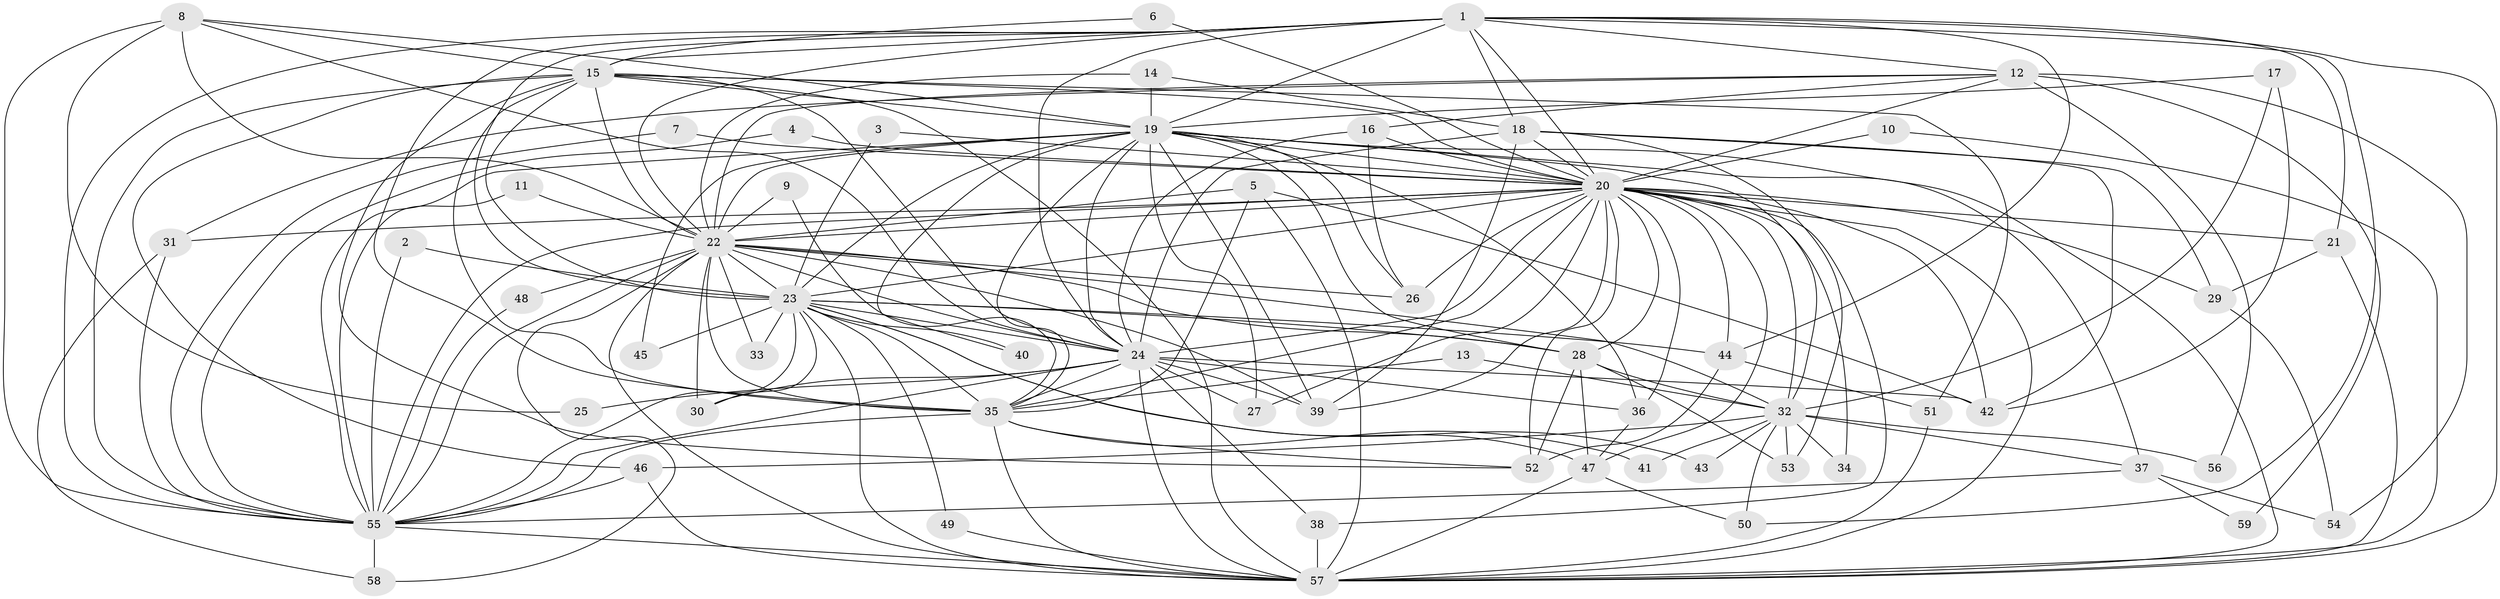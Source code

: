 // original degree distribution, {22: 0.017094017094017096, 14: 0.008547008547008548, 13: 0.008547008547008548, 21: 0.008547008547008548, 15: 0.008547008547008548, 26: 0.008547008547008548, 19: 0.017094017094017096, 34: 0.008547008547008548, 6: 0.017094017094017096, 2: 0.47863247863247865, 5: 0.02564102564102564, 3: 0.21367521367521367, 4: 0.1452991452991453, 7: 0.008547008547008548, 8: 0.02564102564102564}
// Generated by graph-tools (version 1.1) at 2025/49/03/09/25 03:49:35]
// undirected, 59 vertices, 185 edges
graph export_dot {
graph [start="1"]
  node [color=gray90,style=filled];
  1;
  2;
  3;
  4;
  5;
  6;
  7;
  8;
  9;
  10;
  11;
  12;
  13;
  14;
  15;
  16;
  17;
  18;
  19;
  20;
  21;
  22;
  23;
  24;
  25;
  26;
  27;
  28;
  29;
  30;
  31;
  32;
  33;
  34;
  35;
  36;
  37;
  38;
  39;
  40;
  41;
  42;
  43;
  44;
  45;
  46;
  47;
  48;
  49;
  50;
  51;
  52;
  53;
  54;
  55;
  56;
  57;
  58;
  59;
  1 -- 12 [weight=1.0];
  1 -- 15 [weight=1.0];
  1 -- 18 [weight=1.0];
  1 -- 19 [weight=1.0];
  1 -- 20 [weight=1.0];
  1 -- 21 [weight=1.0];
  1 -- 22 [weight=1.0];
  1 -- 23 [weight=1.0];
  1 -- 24 [weight=1.0];
  1 -- 35 [weight=1.0];
  1 -- 44 [weight=1.0];
  1 -- 50 [weight=1.0];
  1 -- 55 [weight=1.0];
  1 -- 57 [weight=1.0];
  2 -- 23 [weight=1.0];
  2 -- 55 [weight=1.0];
  3 -- 20 [weight=1.0];
  3 -- 23 [weight=1.0];
  4 -- 20 [weight=1.0];
  4 -- 55 [weight=1.0];
  5 -- 22 [weight=1.0];
  5 -- 35 [weight=1.0];
  5 -- 42 [weight=1.0];
  5 -- 57 [weight=1.0];
  6 -- 15 [weight=1.0];
  6 -- 20 [weight=1.0];
  7 -- 20 [weight=1.0];
  7 -- 55 [weight=1.0];
  8 -- 15 [weight=1.0];
  8 -- 19 [weight=1.0];
  8 -- 22 [weight=1.0];
  8 -- 24 [weight=1.0];
  8 -- 25 [weight=1.0];
  8 -- 55 [weight=1.0];
  9 -- 22 [weight=1.0];
  9 -- 35 [weight=1.0];
  10 -- 20 [weight=1.0];
  10 -- 57 [weight=1.0];
  11 -- 22 [weight=1.0];
  11 -- 55 [weight=1.0];
  12 -- 16 [weight=1.0];
  12 -- 20 [weight=1.0];
  12 -- 22 [weight=1.0];
  12 -- 31 [weight=1.0];
  12 -- 54 [weight=1.0];
  12 -- 56 [weight=2.0];
  12 -- 59 [weight=2.0];
  13 -- 32 [weight=1.0];
  13 -- 35 [weight=1.0];
  14 -- 18 [weight=1.0];
  14 -- 19 [weight=1.0];
  14 -- 22 [weight=1.0];
  15 -- 19 [weight=1.0];
  15 -- 20 [weight=1.0];
  15 -- 22 [weight=2.0];
  15 -- 23 [weight=1.0];
  15 -- 24 [weight=1.0];
  15 -- 35 [weight=1.0];
  15 -- 46 [weight=1.0];
  15 -- 51 [weight=1.0];
  15 -- 52 [weight=1.0];
  15 -- 55 [weight=1.0];
  15 -- 57 [weight=1.0];
  16 -- 20 [weight=1.0];
  16 -- 24 [weight=1.0];
  16 -- 26 [weight=1.0];
  17 -- 19 [weight=1.0];
  17 -- 32 [weight=1.0];
  17 -- 42 [weight=1.0];
  18 -- 20 [weight=1.0];
  18 -- 24 [weight=1.0];
  18 -- 29 [weight=1.0];
  18 -- 39 [weight=1.0];
  18 -- 42 [weight=1.0];
  18 -- 53 [weight=1.0];
  19 -- 20 [weight=1.0];
  19 -- 22 [weight=1.0];
  19 -- 23 [weight=2.0];
  19 -- 24 [weight=1.0];
  19 -- 26 [weight=1.0];
  19 -- 27 [weight=1.0];
  19 -- 28 [weight=1.0];
  19 -- 32 [weight=1.0];
  19 -- 35 [weight=1.0];
  19 -- 36 [weight=1.0];
  19 -- 37 [weight=2.0];
  19 -- 39 [weight=1.0];
  19 -- 40 [weight=1.0];
  19 -- 45 [weight=1.0];
  19 -- 55 [weight=1.0];
  19 -- 57 [weight=1.0];
  20 -- 21 [weight=1.0];
  20 -- 22 [weight=1.0];
  20 -- 23 [weight=1.0];
  20 -- 24 [weight=1.0];
  20 -- 26 [weight=1.0];
  20 -- 27 [weight=1.0];
  20 -- 28 [weight=1.0];
  20 -- 29 [weight=1.0];
  20 -- 31 [weight=1.0];
  20 -- 32 [weight=1.0];
  20 -- 34 [weight=1.0];
  20 -- 35 [weight=1.0];
  20 -- 36 [weight=1.0];
  20 -- 38 [weight=1.0];
  20 -- 39 [weight=1.0];
  20 -- 42 [weight=2.0];
  20 -- 44 [weight=1.0];
  20 -- 47 [weight=1.0];
  20 -- 52 [weight=1.0];
  20 -- 55 [weight=1.0];
  20 -- 57 [weight=2.0];
  21 -- 29 [weight=1.0];
  21 -- 57 [weight=1.0];
  22 -- 23 [weight=1.0];
  22 -- 24 [weight=1.0];
  22 -- 26 [weight=1.0];
  22 -- 28 [weight=2.0];
  22 -- 30 [weight=1.0];
  22 -- 32 [weight=1.0];
  22 -- 33 [weight=1.0];
  22 -- 35 [weight=1.0];
  22 -- 39 [weight=1.0];
  22 -- 48 [weight=2.0];
  22 -- 55 [weight=1.0];
  22 -- 57 [weight=1.0];
  22 -- 58 [weight=1.0];
  23 -- 24 [weight=1.0];
  23 -- 28 [weight=1.0];
  23 -- 30 [weight=1.0];
  23 -- 33 [weight=1.0];
  23 -- 35 [weight=1.0];
  23 -- 40 [weight=1.0];
  23 -- 43 [weight=1.0];
  23 -- 44 [weight=1.0];
  23 -- 45 [weight=1.0];
  23 -- 47 [weight=2.0];
  23 -- 49 [weight=1.0];
  23 -- 55 [weight=1.0];
  23 -- 57 [weight=1.0];
  24 -- 25 [weight=1.0];
  24 -- 27 [weight=1.0];
  24 -- 30 [weight=1.0];
  24 -- 35 [weight=2.0];
  24 -- 36 [weight=1.0];
  24 -- 38 [weight=1.0];
  24 -- 39 [weight=1.0];
  24 -- 42 [weight=1.0];
  24 -- 55 [weight=1.0];
  24 -- 57 [weight=1.0];
  28 -- 32 [weight=1.0];
  28 -- 47 [weight=1.0];
  28 -- 52 [weight=1.0];
  28 -- 53 [weight=1.0];
  29 -- 54 [weight=1.0];
  31 -- 55 [weight=1.0];
  31 -- 58 [weight=1.0];
  32 -- 34 [weight=1.0];
  32 -- 37 [weight=1.0];
  32 -- 41 [weight=1.0];
  32 -- 43 [weight=1.0];
  32 -- 46 [weight=1.0];
  32 -- 50 [weight=1.0];
  32 -- 53 [weight=1.0];
  32 -- 56 [weight=1.0];
  35 -- 41 [weight=1.0];
  35 -- 52 [weight=1.0];
  35 -- 55 [weight=1.0];
  35 -- 57 [weight=1.0];
  36 -- 47 [weight=1.0];
  37 -- 54 [weight=1.0];
  37 -- 55 [weight=1.0];
  37 -- 59 [weight=1.0];
  38 -- 57 [weight=2.0];
  44 -- 51 [weight=1.0];
  44 -- 52 [weight=1.0];
  46 -- 55 [weight=1.0];
  46 -- 57 [weight=1.0];
  47 -- 50 [weight=1.0];
  47 -- 57 [weight=1.0];
  48 -- 55 [weight=1.0];
  49 -- 57 [weight=1.0];
  51 -- 57 [weight=1.0];
  55 -- 57 [weight=1.0];
  55 -- 58 [weight=1.0];
}
